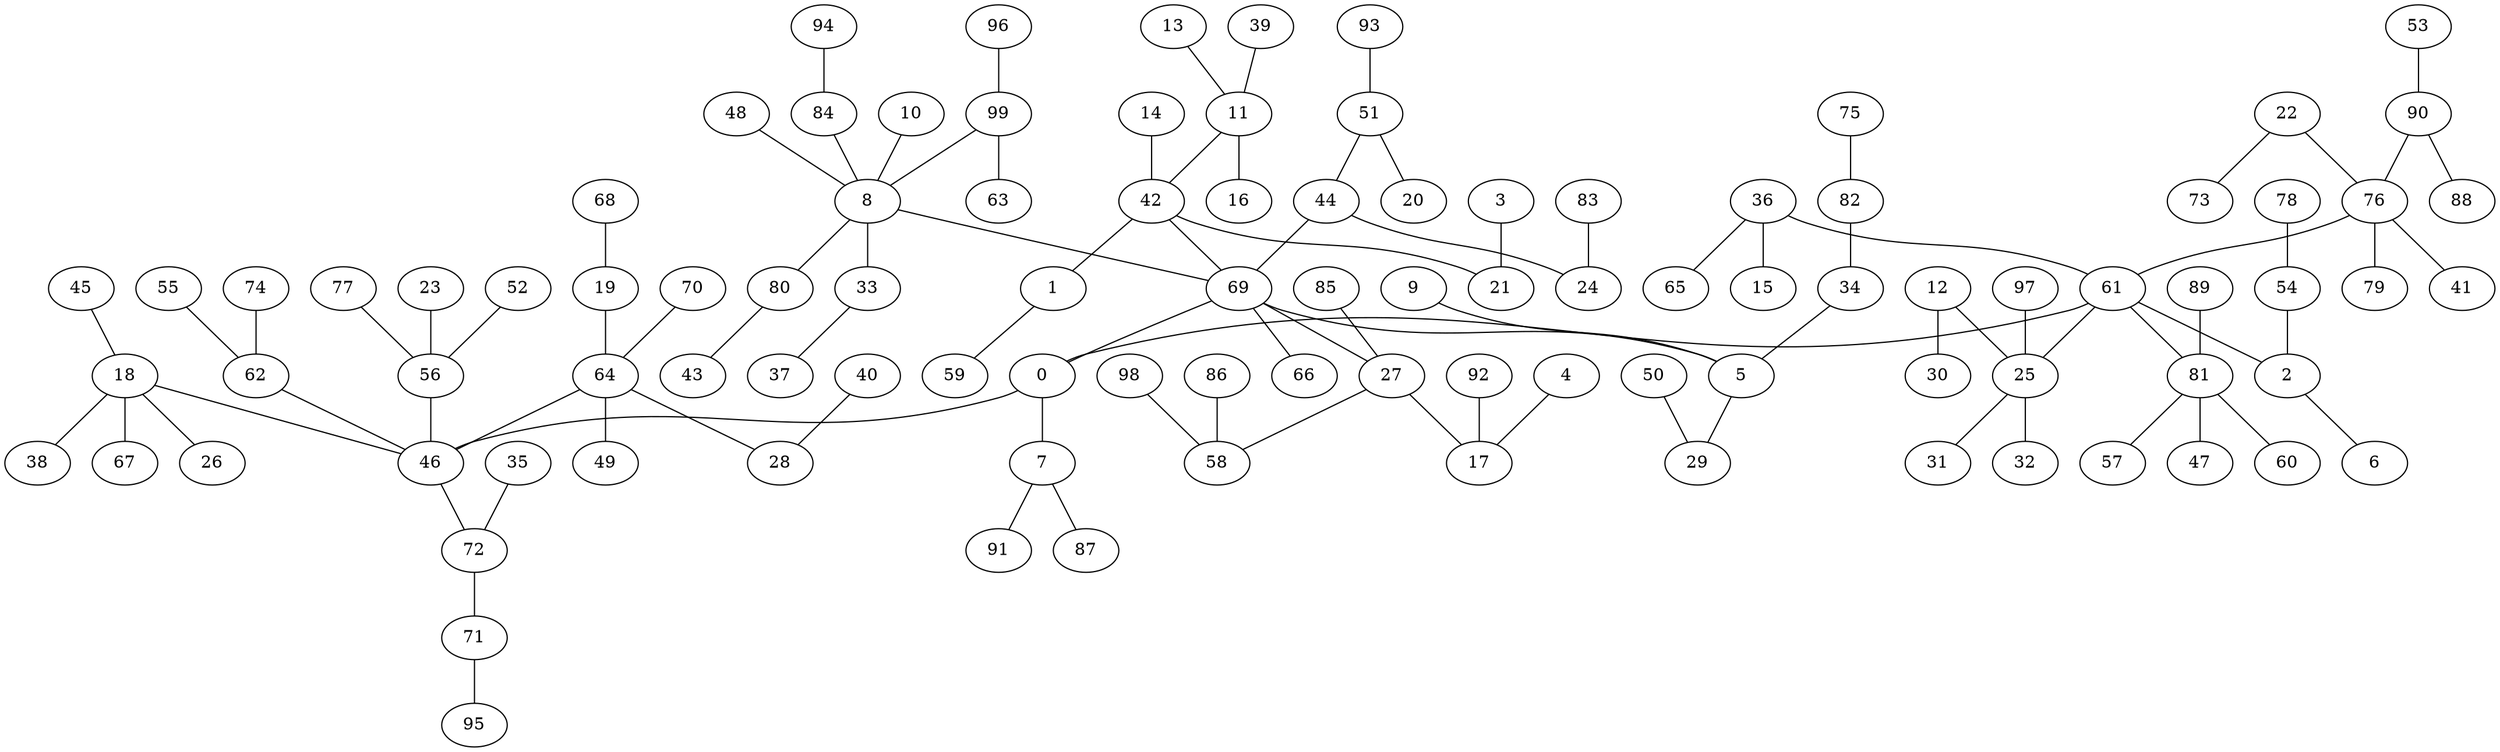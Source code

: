 graph BFS_grafoErdos_Renyi_100_280  {
0;
69;
61;
46;
7;
8;
27;
66;
42;
5;
44;
76;
2;
25;
81;
36;
18;
62;
64;
56;
72;
87;
91;
84;
10;
99;
80;
33;
48;
58;
85;
17;
14;
1;
11;
21;
34;
9;
29;
24;
51;
79;
41;
22;
90;
54;
6;
31;
97;
32;
12;
57;
47;
60;
89;
65;
15;
45;
38;
67;
26;
74;
55;
19;
28;
49;
70;
77;
23;
52;
35;
71;
94;
63;
96;
43;
37;
98;
86;
4;
92;
59;
13;
16;
39;
3;
82;
50;
83;
20;
93;
73;
88;
53;
78;
30;
68;
40;
95;
75;
69 -- 0;
61 -- 0;
0 -- 46;
0 -- 7;
8 -- 69;
69 -- 27;
69 -- 66;
42 -- 69;
69 -- 5;
44 -- 69;
76 -- 61;
61 -- 2;
61 -- 25;
61 -- 81;
36 -- 61;
18 -- 46;
62 -- 46;
64 -- 46;
56 -- 46;
46 -- 72;
7 -- 87;
7 -- 91;
84 -- 8;
10 -- 8;
99 -- 8;
8 -- 80;
8 -- 33;
48 -- 8;
27 -- 58;
85 -- 27;
27 -- 17;
14 -- 42;
42 -- 1;
11 -- 42;
42 -- 21;
34 -- 5;
9 -- 5;
5 -- 29;
44 -- 24;
51 -- 44;
76 -- 79;
76 -- 41;
22 -- 76;
90 -- 76;
54 -- 2;
2 -- 6;
25 -- 31;
97 -- 25;
25 -- 32;
12 -- 25;
81 -- 57;
81 -- 47;
81 -- 60;
89 -- 81;
36 -- 65;
36 -- 15;
45 -- 18;
18 -- 38;
18 -- 67;
18 -- 26;
74 -- 62;
55 -- 62;
19 -- 64;
64 -- 28;
64 -- 49;
70 -- 64;
77 -- 56;
23 -- 56;
52 -- 56;
35 -- 72;
72 -- 71;
94 -- 84;
99 -- 63;
96 -- 99;
80 -- 43;
33 -- 37;
98 -- 58;
86 -- 58;
4 -- 17;
92 -- 17;
1 -- 59;
13 -- 11;
11 -- 16;
39 -- 11;
3 -- 21;
82 -- 34;
50 -- 29;
83 -- 24;
51 -- 20;
93 -- 51;
22 -- 73;
90 -- 88;
53 -- 90;
78 -- 54;
12 -- 30;
68 -- 19;
40 -- 28;
71 -- 95;
75 -- 82;
}